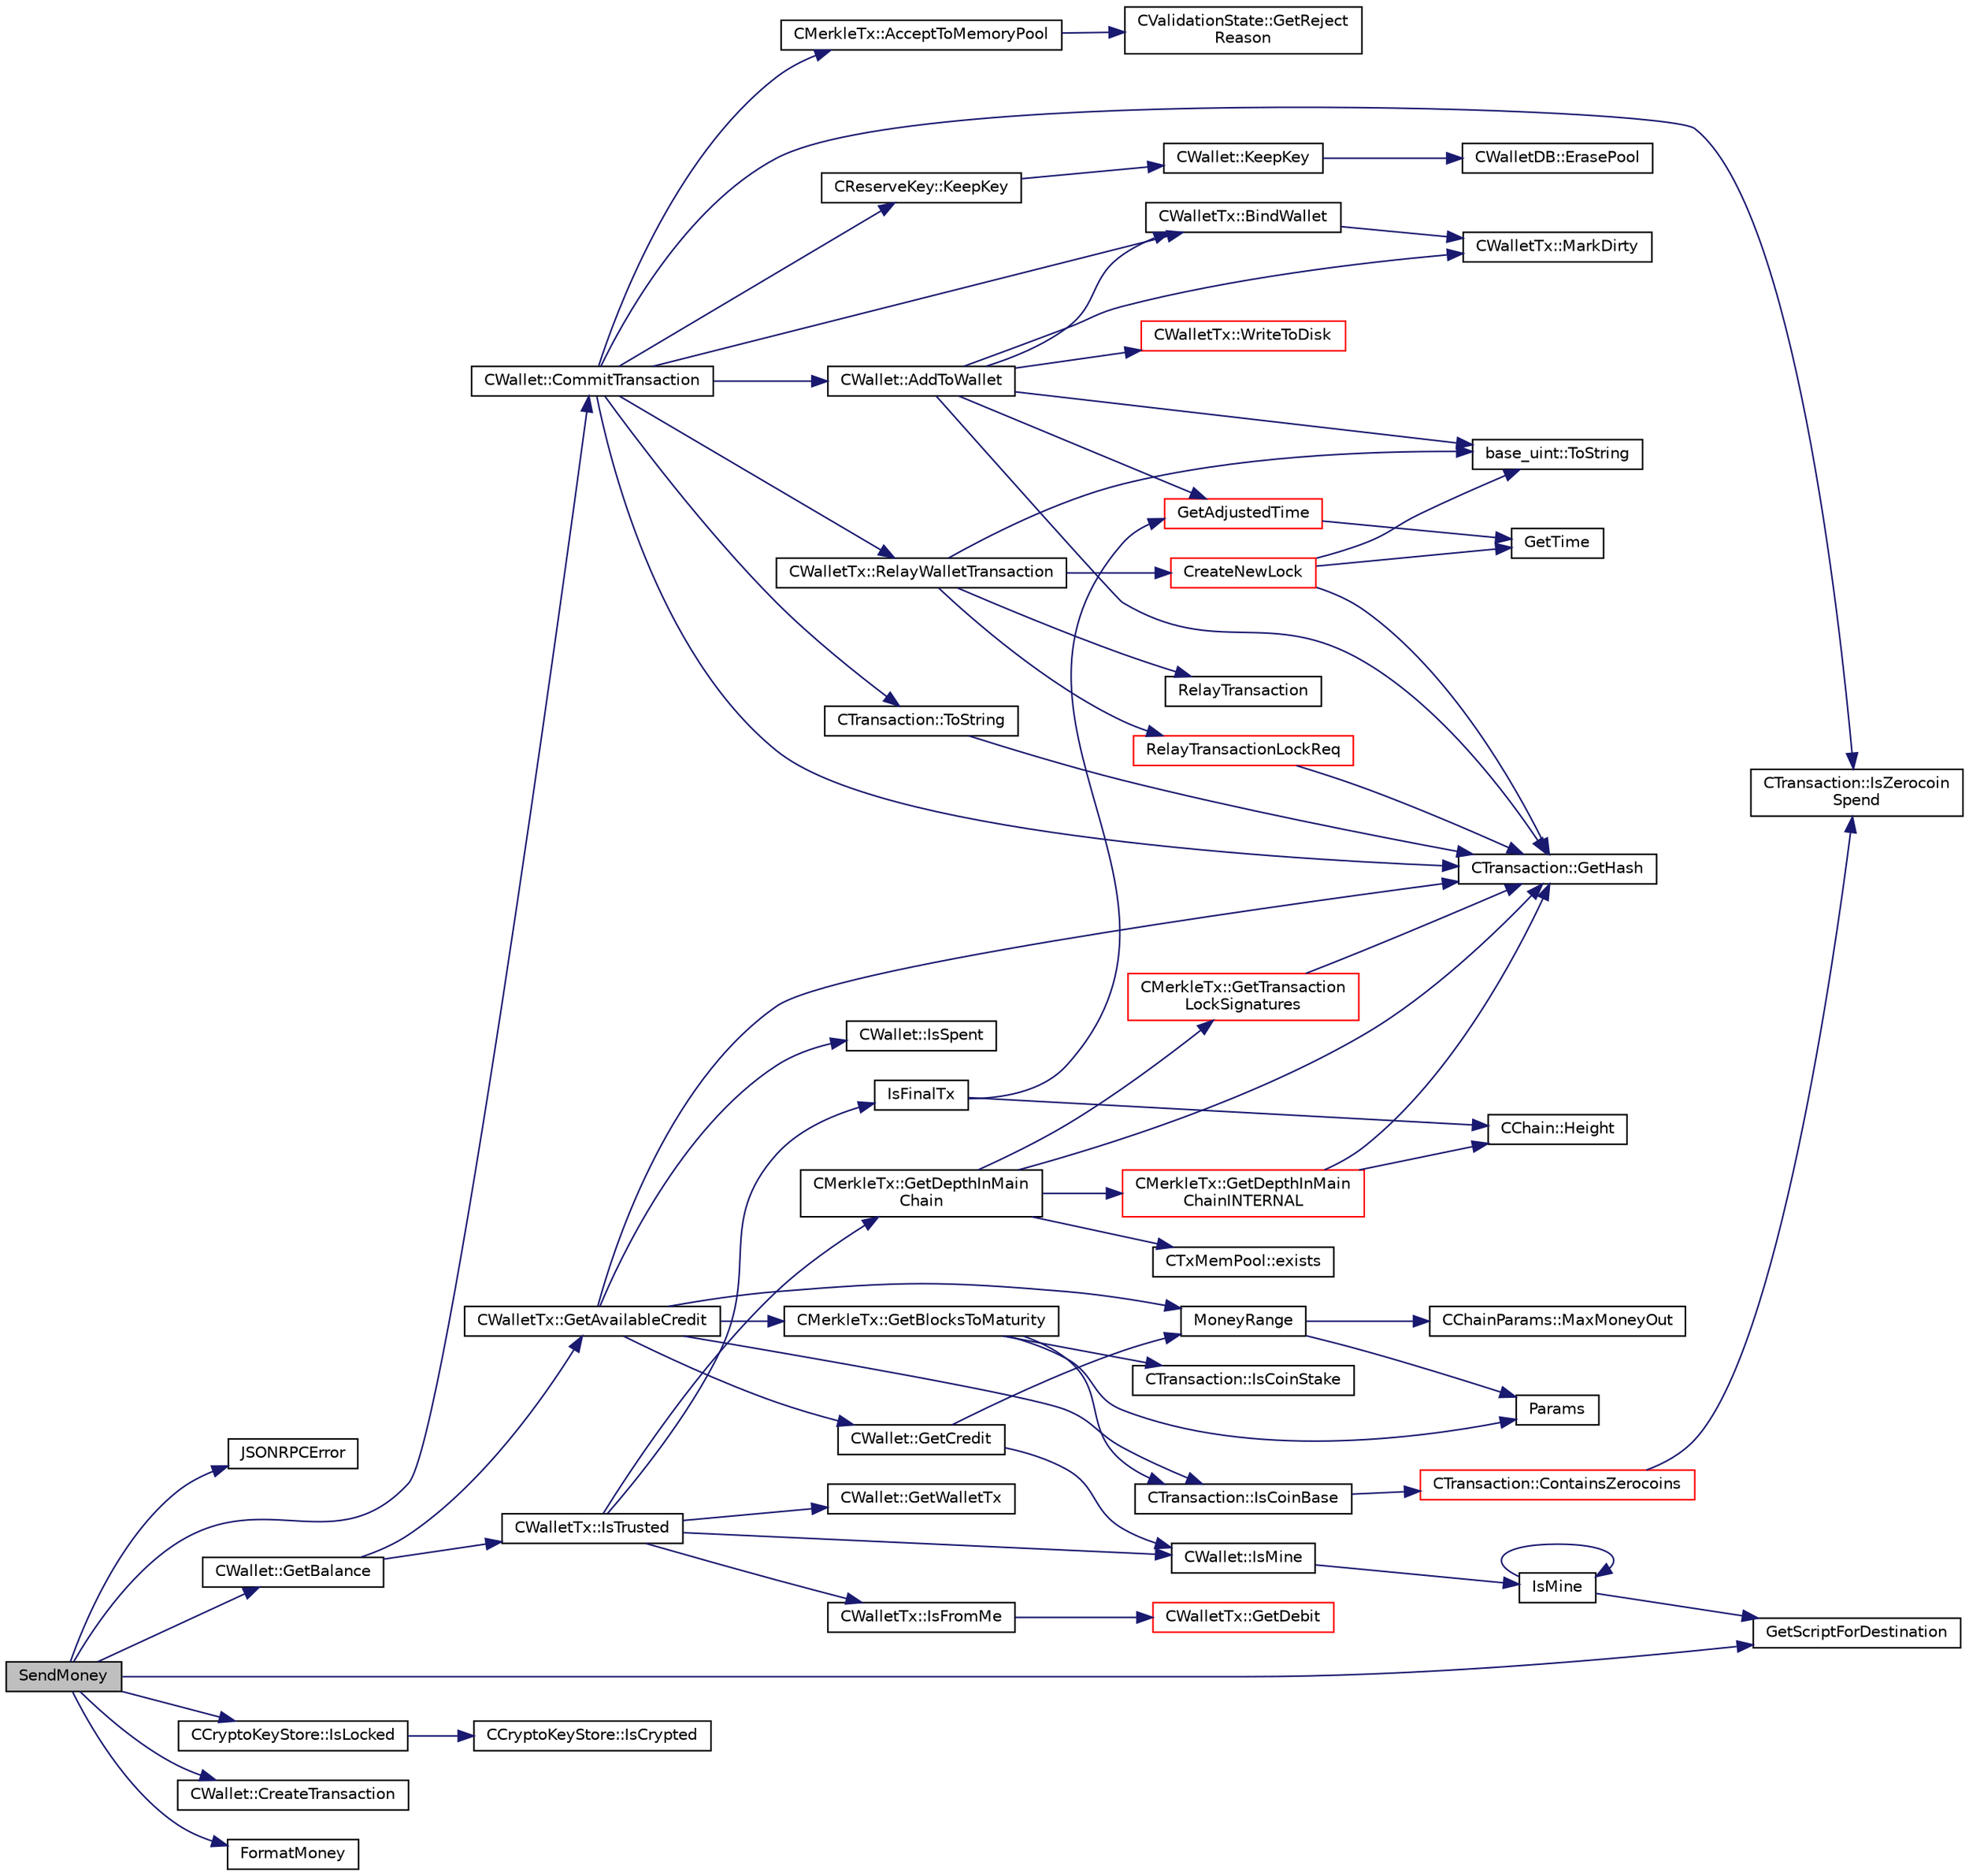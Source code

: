 digraph "SendMoney"
{
  edge [fontname="Helvetica",fontsize="10",labelfontname="Helvetica",labelfontsize="10"];
  node [fontname="Helvetica",fontsize="10",shape=record];
  rankdir="LR";
  Node731 [label="SendMoney",height=0.2,width=0.4,color="black", fillcolor="grey75", style="filled", fontcolor="black"];
  Node731 -> Node732 [color="midnightblue",fontsize="10",style="solid",fontname="Helvetica"];
  Node732 [label="JSONRPCError",height=0.2,width=0.4,color="black", fillcolor="white", style="filled",URL="$rpcprotocol_8cpp.html#a17b1bb111ab339efc951929834766039"];
  Node731 -> Node733 [color="midnightblue",fontsize="10",style="solid",fontname="Helvetica"];
  Node733 [label="CWallet::GetBalance",height=0.2,width=0.4,color="black", fillcolor="white", style="filled",URL="$group___actions.html#gaa6522c2833bc0a84d216cf102b51ba05"];
  Node733 -> Node734 [color="midnightblue",fontsize="10",style="solid",fontname="Helvetica"];
  Node734 [label="CWalletTx::IsTrusted",height=0.2,width=0.4,color="black", fillcolor="white", style="filled",URL="$class_c_wallet_tx.html#a71efb0d5b5def8ae00a1d74b8741bfcb"];
  Node734 -> Node735 [color="midnightblue",fontsize="10",style="solid",fontname="Helvetica"];
  Node735 [label="IsFinalTx",height=0.2,width=0.4,color="black", fillcolor="white", style="filled",URL="$main_8cpp.html#adc332cd7ac94e639bb4239618341be19"];
  Node735 -> Node736 [color="midnightblue",fontsize="10",style="solid",fontname="Helvetica"];
  Node736 [label="CChain::Height",height=0.2,width=0.4,color="black", fillcolor="white", style="filled",URL="$class_c_chain.html#ad4758bc8872ce065a9579f77c3171d40",tooltip="Return the maximal height in the chain. "];
  Node735 -> Node737 [color="midnightblue",fontsize="10",style="solid",fontname="Helvetica"];
  Node737 [label="GetAdjustedTime",height=0.2,width=0.4,color="red", fillcolor="white", style="filled",URL="$timedata_8cpp.html#a09f81b9c7650f898cf3cf305b87547e6"];
  Node737 -> Node738 [color="midnightblue",fontsize="10",style="solid",fontname="Helvetica"];
  Node738 [label="GetTime",height=0.2,width=0.4,color="black", fillcolor="white", style="filled",URL="$utiltime_8cpp.html#a46fac5fba8ba905b5f9acb364f5d8c6f",tooltip="For unit testing. "];
  Node734 -> Node740 [color="midnightblue",fontsize="10",style="solid",fontname="Helvetica"];
  Node740 [label="CMerkleTx::GetDepthInMain\lChain",height=0.2,width=0.4,color="black", fillcolor="white", style="filled",URL="$class_c_merkle_tx.html#a5bf3a355593ecce5799de92d013149b1",tooltip="Return depth of transaction in blockchain: -1 : not in blockchain, and not in memory pool (conflicted..."];
  Node740 -> Node741 [color="midnightblue",fontsize="10",style="solid",fontname="Helvetica"];
  Node741 [label="CMerkleTx::GetDepthInMain\lChainINTERNAL",height=0.2,width=0.4,color="red", fillcolor="white", style="filled",URL="$class_c_merkle_tx.html#ada4285bcdc83c90dc5829d9902b1271c"];
  Node741 -> Node745 [color="midnightblue",fontsize="10",style="solid",fontname="Helvetica"];
  Node745 [label="CTransaction::GetHash",height=0.2,width=0.4,color="black", fillcolor="white", style="filled",URL="$class_c_transaction.html#a7efd1379de830341417c0bfa23a149aa"];
  Node741 -> Node736 [color="midnightblue",fontsize="10",style="solid",fontname="Helvetica"];
  Node740 -> Node746 [color="midnightblue",fontsize="10",style="solid",fontname="Helvetica"];
  Node746 [label="CTxMemPool::exists",height=0.2,width=0.4,color="black", fillcolor="white", style="filled",URL="$class_c_tx_mem_pool.html#adba06e79be4a1a092dd2db8290733be7"];
  Node740 -> Node745 [color="midnightblue",fontsize="10",style="solid",fontname="Helvetica"];
  Node740 -> Node747 [color="midnightblue",fontsize="10",style="solid",fontname="Helvetica"];
  Node747 [label="CMerkleTx::GetTransaction\lLockSignatures",height=0.2,width=0.4,color="red", fillcolor="white", style="filled",URL="$class_c_merkle_tx.html#a29ab20d0785095dba254ca1050ba6989"];
  Node747 -> Node745 [color="midnightblue",fontsize="10",style="solid",fontname="Helvetica"];
  Node734 -> Node750 [color="midnightblue",fontsize="10",style="solid",fontname="Helvetica"];
  Node750 [label="CWalletTx::IsFromMe",height=0.2,width=0.4,color="black", fillcolor="white", style="filled",URL="$class_c_wallet_tx.html#a4b4fdec025af8171852c3eece1c2508f"];
  Node750 -> Node751 [color="midnightblue",fontsize="10",style="solid",fontname="Helvetica"];
  Node751 [label="CWalletTx::GetDebit",height=0.2,width=0.4,color="red", fillcolor="white", style="filled",URL="$class_c_wallet_tx.html#a7757c17a323e5f6f75c92acb398d3568",tooltip="filter decides which addresses will count towards the debit "];
  Node734 -> Node755 [color="midnightblue",fontsize="10",style="solid",fontname="Helvetica"];
  Node755 [label="CWallet::GetWalletTx",height=0.2,width=0.4,color="black", fillcolor="white", style="filled",URL="$group__map_wallet.html#gac496716bb889a5934fa27398aeb2330a"];
  Node734 -> Node756 [color="midnightblue",fontsize="10",style="solid",fontname="Helvetica"];
  Node756 [label="CWallet::IsMine",height=0.2,width=0.4,color="black", fillcolor="white", style="filled",URL="$group__map_wallet.html#ga4eada57edc1c443564b8cc9b853d955c"];
  Node756 -> Node753 [color="midnightblue",fontsize="10",style="solid",fontname="Helvetica"];
  Node753 [label="IsMine",height=0.2,width=0.4,color="black", fillcolor="white", style="filled",URL="$wallet__ismine_8cpp.html#adc59cf67d903c1ba1ef225561b85bfce"];
  Node753 -> Node754 [color="midnightblue",fontsize="10",style="solid",fontname="Helvetica"];
  Node754 [label="GetScriptForDestination",height=0.2,width=0.4,color="black", fillcolor="white", style="filled",URL="$standard_8cpp.html#ae40f28d3b46c21033f6ee1f1200d0321"];
  Node753 -> Node753 [color="midnightblue",fontsize="10",style="solid",fontname="Helvetica"];
  Node733 -> Node757 [color="midnightblue",fontsize="10",style="solid",fontname="Helvetica"];
  Node757 [label="CWalletTx::GetAvailableCredit",height=0.2,width=0.4,color="black", fillcolor="white", style="filled",URL="$class_c_wallet_tx.html#af3c82ba365c720dd3d929b86bf432ef6"];
  Node757 -> Node758 [color="midnightblue",fontsize="10",style="solid",fontname="Helvetica"];
  Node758 [label="CTransaction::IsCoinBase",height=0.2,width=0.4,color="black", fillcolor="white", style="filled",URL="$class_c_transaction.html#a96256e8ac1bf79ad9c057e48c41132dd"];
  Node758 -> Node759 [color="midnightblue",fontsize="10",style="solid",fontname="Helvetica"];
  Node759 [label="CTransaction::ContainsZerocoins",height=0.2,width=0.4,color="red", fillcolor="white", style="filled",URL="$class_c_transaction.html#a613051e8e5651a7500cb455f37dd1116"];
  Node759 -> Node760 [color="midnightblue",fontsize="10",style="solid",fontname="Helvetica"];
  Node760 [label="CTransaction::IsZerocoin\lSpend",height=0.2,width=0.4,color="black", fillcolor="white", style="filled",URL="$class_c_transaction.html#a4cda5603795c5f9179d4c8bd43f809cd"];
  Node757 -> Node762 [color="midnightblue",fontsize="10",style="solid",fontname="Helvetica"];
  Node762 [label="CMerkleTx::GetBlocksToMaturity",height=0.2,width=0.4,color="black", fillcolor="white", style="filled",URL="$class_c_merkle_tx.html#a69ebd437f7b44169659c3527fe73b6ab"];
  Node762 -> Node758 [color="midnightblue",fontsize="10",style="solid",fontname="Helvetica"];
  Node762 -> Node763 [color="midnightblue",fontsize="10",style="solid",fontname="Helvetica"];
  Node763 [label="CTransaction::IsCoinStake",height=0.2,width=0.4,color="black", fillcolor="white", style="filled",URL="$class_c_transaction.html#ace4278a41a296d40dcf5fb2b9cf007ec"];
  Node762 -> Node764 [color="midnightblue",fontsize="10",style="solid",fontname="Helvetica"];
  Node764 [label="Params",height=0.2,width=0.4,color="black", fillcolor="white", style="filled",URL="$chainparams_8cpp.html#ace5c5b706d71a324a417dd2db394fd4a",tooltip="Return the currently selected parameters. "];
  Node757 -> Node745 [color="midnightblue",fontsize="10",style="solid",fontname="Helvetica"];
  Node757 -> Node765 [color="midnightblue",fontsize="10",style="solid",fontname="Helvetica"];
  Node765 [label="CWallet::IsSpent",height=0.2,width=0.4,color="black", fillcolor="white", style="filled",URL="$group__map_wallet.html#ga6adcf1c224ed3c3fe4b0b19f6fca75d8",tooltip="Outpoint is spent if any non-conflicted transaction spends it: "];
  Node757 -> Node766 [color="midnightblue",fontsize="10",style="solid",fontname="Helvetica"];
  Node766 [label="CWallet::GetCredit",height=0.2,width=0.4,color="black", fillcolor="white", style="filled",URL="$class_c_wallet.html#aa60b69c7d4ea6063ed83b13d7c6fe695"];
  Node766 -> Node767 [color="midnightblue",fontsize="10",style="solid",fontname="Helvetica"];
  Node767 [label="MoneyRange",height=0.2,width=0.4,color="black", fillcolor="white", style="filled",URL="$main_8cpp.html#a0529385ca34689843ef65d844a67c945"];
  Node767 -> Node764 [color="midnightblue",fontsize="10",style="solid",fontname="Helvetica"];
  Node767 -> Node768 [color="midnightblue",fontsize="10",style="solid",fontname="Helvetica"];
  Node768 [label="CChainParams::MaxMoneyOut",height=0.2,width=0.4,color="black", fillcolor="white", style="filled",URL="$class_c_chain_params.html#a82190f02d83daee6823362e3c25848d0"];
  Node766 -> Node756 [color="midnightblue",fontsize="10",style="solid",fontname="Helvetica"];
  Node757 -> Node767 [color="midnightblue",fontsize="10",style="solid",fontname="Helvetica"];
  Node731 -> Node769 [color="midnightblue",fontsize="10",style="solid",fontname="Helvetica"];
  Node769 [label="CCryptoKeyStore::IsLocked",height=0.2,width=0.4,color="black", fillcolor="white", style="filled",URL="$class_c_crypto_key_store.html#a52919fa284a3aa10f1b4bd6018b6dbee"];
  Node769 -> Node770 [color="midnightblue",fontsize="10",style="solid",fontname="Helvetica"];
  Node770 [label="CCryptoKeyStore::IsCrypted",height=0.2,width=0.4,color="black", fillcolor="white", style="filled",URL="$class_c_crypto_key_store.html#acc8fed44366c98fb481333ca6e867088"];
  Node731 -> Node754 [color="midnightblue",fontsize="10",style="solid",fontname="Helvetica"];
  Node731 -> Node771 [color="midnightblue",fontsize="10",style="solid",fontname="Helvetica"];
  Node771 [label="CWallet::CreateTransaction",height=0.2,width=0.4,color="black", fillcolor="white", style="filled",URL="$class_c_wallet.html#a99c4e7f5a9812fdcc9fe21578db644c8"];
  Node731 -> Node772 [color="midnightblue",fontsize="10",style="solid",fontname="Helvetica"];
  Node772 [label="FormatMoney",height=0.2,width=0.4,color="black", fillcolor="white", style="filled",URL="$utilmoneystr_8cpp.html#ae7d875b4dae822af22b8b8be68f35417",tooltip="Money parsing/formatting utilities. "];
  Node731 -> Node773 [color="midnightblue",fontsize="10",style="solid",fontname="Helvetica"];
  Node773 [label="CWallet::CommitTransaction",height=0.2,width=0.4,color="black", fillcolor="white", style="filled",URL="$group___actions.html#gaa13fbeaebd271f910a54cc5b82d73fde",tooltip="Call after CreateTransaction unless you want to abort. "];
  Node773 -> Node774 [color="midnightblue",fontsize="10",style="solid",fontname="Helvetica"];
  Node774 [label="CTransaction::ToString",height=0.2,width=0.4,color="black", fillcolor="white", style="filled",URL="$class_c_transaction.html#a80370923c3ac828de68919295d5d0659"];
  Node774 -> Node745 [color="midnightblue",fontsize="10",style="solid",fontname="Helvetica"];
  Node773 -> Node775 [color="midnightblue",fontsize="10",style="solid",fontname="Helvetica"];
  Node775 [label="CReserveKey::KeepKey",height=0.2,width=0.4,color="black", fillcolor="white", style="filled",URL="$group___actions.html#ga493d06f41ca9571f2a42c8581a3952d8"];
  Node775 -> Node776 [color="midnightblue",fontsize="10",style="solid",fontname="Helvetica"];
  Node776 [label="CWallet::KeepKey",height=0.2,width=0.4,color="black", fillcolor="white", style="filled",URL="$group___actions.html#gae460b8c824a1a6633615f95373e533f2"];
  Node776 -> Node777 [color="midnightblue",fontsize="10",style="solid",fontname="Helvetica"];
  Node777 [label="CWalletDB::ErasePool",height=0.2,width=0.4,color="black", fillcolor="white", style="filled",URL="$class_c_wallet_d_b.html#ac78d839fbda5164c4134ab67911139ca"];
  Node773 -> Node778 [color="midnightblue",fontsize="10",style="solid",fontname="Helvetica"];
  Node778 [label="CWallet::AddToWallet",height=0.2,width=0.4,color="black", fillcolor="white", style="filled",URL="$group__map_wallet.html#gadf34c789fd6eab1eeed22ef16837f558"];
  Node778 -> Node745 [color="midnightblue",fontsize="10",style="solid",fontname="Helvetica"];
  Node778 -> Node779 [color="midnightblue",fontsize="10",style="solid",fontname="Helvetica"];
  Node779 [label="CWalletTx::BindWallet",height=0.2,width=0.4,color="black", fillcolor="white", style="filled",URL="$class_c_wallet_tx.html#ab0ee7347584bff886dc24b9f63ff023c"];
  Node779 -> Node780 [color="midnightblue",fontsize="10",style="solid",fontname="Helvetica"];
  Node780 [label="CWalletTx::MarkDirty",height=0.2,width=0.4,color="black", fillcolor="white", style="filled",URL="$class_c_wallet_tx.html#ac8a376bcb955e437489504dc596b43cf",tooltip="make sure balances are recalculated "];
  Node778 -> Node737 [color="midnightblue",fontsize="10",style="solid",fontname="Helvetica"];
  Node778 -> Node781 [color="midnightblue",fontsize="10",style="solid",fontname="Helvetica"];
  Node781 [label="base_uint::ToString",height=0.2,width=0.4,color="black", fillcolor="white", style="filled",URL="$classbase__uint.html#acccba4d9d51a0c36261718ca0cbb293b"];
  Node778 -> Node782 [color="midnightblue",fontsize="10",style="solid",fontname="Helvetica"];
  Node782 [label="CWalletTx::WriteToDisk",height=0.2,width=0.4,color="red", fillcolor="white", style="filled",URL="$group__map_wallet.html#gada0e71d717dd360faf047de54eef4942"];
  Node778 -> Node780 [color="midnightblue",fontsize="10",style="solid",fontname="Helvetica"];
  Node773 -> Node760 [color="midnightblue",fontsize="10",style="solid",fontname="Helvetica"];
  Node773 -> Node779 [color="midnightblue",fontsize="10",style="solid",fontname="Helvetica"];
  Node773 -> Node745 [color="midnightblue",fontsize="10",style="solid",fontname="Helvetica"];
  Node773 -> Node784 [color="midnightblue",fontsize="10",style="solid",fontname="Helvetica"];
  Node784 [label="CMerkleTx::AcceptToMemoryPool",height=0.2,width=0.4,color="black", fillcolor="white", style="filled",URL="$class_c_merkle_tx.html#a61126e811a53b941b3efdf5a4e83db90"];
  Node784 -> Node785 [color="midnightblue",fontsize="10",style="solid",fontname="Helvetica"];
  Node785 [label="CValidationState::GetReject\lReason",height=0.2,width=0.4,color="black", fillcolor="white", style="filled",URL="$class_c_validation_state.html#a8fa9612cb40c3c8592f7cd29b5931ccd"];
  Node773 -> Node786 [color="midnightblue",fontsize="10",style="solid",fontname="Helvetica"];
  Node786 [label="CWalletTx::RelayWalletTransaction",height=0.2,width=0.4,color="black", fillcolor="white", style="filled",URL="$group__map_wallet.html#ga1eac2a5eea87ed88b73777bea5c733b6"];
  Node786 -> Node781 [color="midnightblue",fontsize="10",style="solid",fontname="Helvetica"];
  Node786 -> Node787 [color="midnightblue",fontsize="10",style="solid",fontname="Helvetica"];
  Node787 [label="CreateNewLock",height=0.2,width=0.4,color="red", fillcolor="white", style="filled",URL="$swifttx_8cpp.html#a3774b6dae3dfa0a6c85e3604e742150c"];
  Node787 -> Node745 [color="midnightblue",fontsize="10",style="solid",fontname="Helvetica"];
  Node787 -> Node781 [color="midnightblue",fontsize="10",style="solid",fontname="Helvetica"];
  Node787 -> Node738 [color="midnightblue",fontsize="10",style="solid",fontname="Helvetica"];
  Node786 -> Node794 [color="midnightblue",fontsize="10",style="solid",fontname="Helvetica"];
  Node794 [label="RelayTransactionLockReq",height=0.2,width=0.4,color="red", fillcolor="white", style="filled",URL="$net_8cpp.html#adb65a9b8fedbc980f2bb4ab5da6d3392"];
  Node794 -> Node745 [color="midnightblue",fontsize="10",style="solid",fontname="Helvetica"];
  Node786 -> Node803 [color="midnightblue",fontsize="10",style="solid",fontname="Helvetica"];
  Node803 [label="RelayTransaction",height=0.2,width=0.4,color="black", fillcolor="white", style="filled",URL="$net_8cpp.html#a35036853878d9ce5de4e386dcdba612d"];
}
